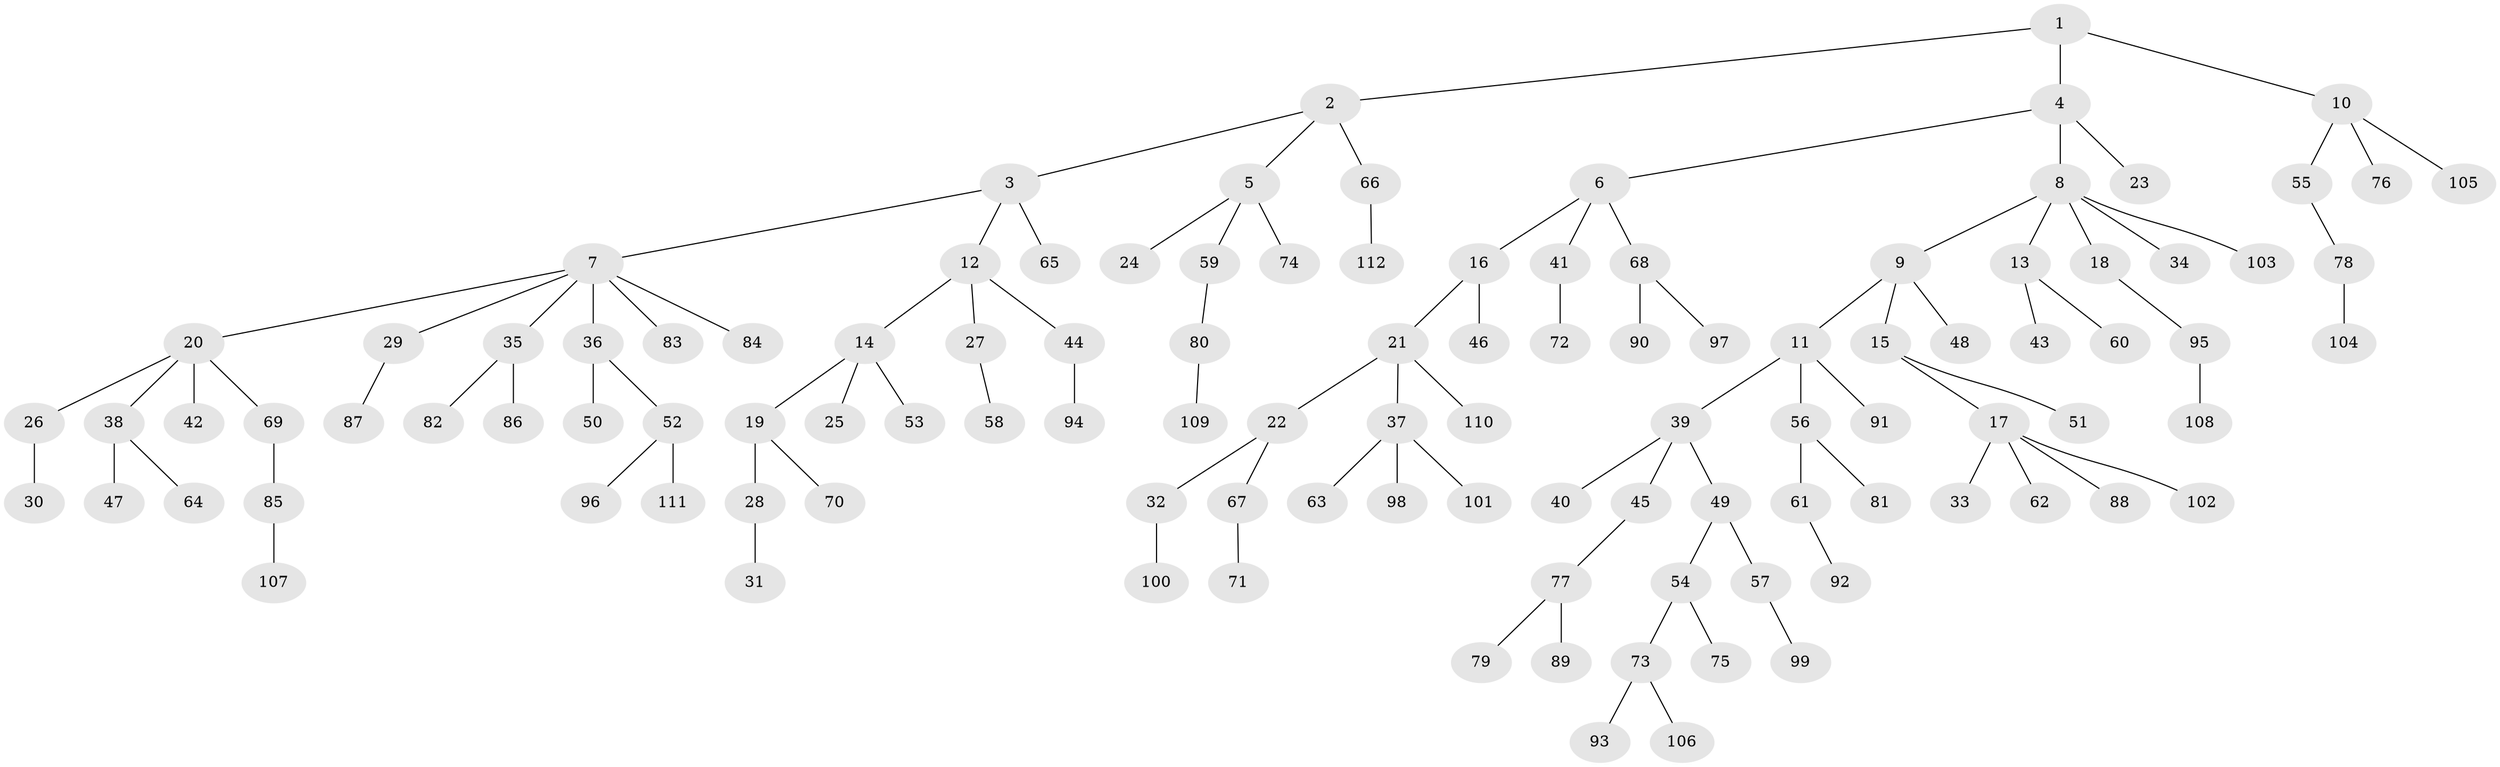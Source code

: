 // Generated by graph-tools (version 1.1) at 2025/11/02/27/25 16:11:24]
// undirected, 112 vertices, 111 edges
graph export_dot {
graph [start="1"]
  node [color=gray90,style=filled];
  1;
  2;
  3;
  4;
  5;
  6;
  7;
  8;
  9;
  10;
  11;
  12;
  13;
  14;
  15;
  16;
  17;
  18;
  19;
  20;
  21;
  22;
  23;
  24;
  25;
  26;
  27;
  28;
  29;
  30;
  31;
  32;
  33;
  34;
  35;
  36;
  37;
  38;
  39;
  40;
  41;
  42;
  43;
  44;
  45;
  46;
  47;
  48;
  49;
  50;
  51;
  52;
  53;
  54;
  55;
  56;
  57;
  58;
  59;
  60;
  61;
  62;
  63;
  64;
  65;
  66;
  67;
  68;
  69;
  70;
  71;
  72;
  73;
  74;
  75;
  76;
  77;
  78;
  79;
  80;
  81;
  82;
  83;
  84;
  85;
  86;
  87;
  88;
  89;
  90;
  91;
  92;
  93;
  94;
  95;
  96;
  97;
  98;
  99;
  100;
  101;
  102;
  103;
  104;
  105;
  106;
  107;
  108;
  109;
  110;
  111;
  112;
  1 -- 2;
  1 -- 4;
  1 -- 10;
  2 -- 3;
  2 -- 5;
  2 -- 66;
  3 -- 7;
  3 -- 12;
  3 -- 65;
  4 -- 6;
  4 -- 8;
  4 -- 23;
  5 -- 24;
  5 -- 59;
  5 -- 74;
  6 -- 16;
  6 -- 41;
  6 -- 68;
  7 -- 20;
  7 -- 29;
  7 -- 35;
  7 -- 36;
  7 -- 83;
  7 -- 84;
  8 -- 9;
  8 -- 13;
  8 -- 18;
  8 -- 34;
  8 -- 103;
  9 -- 11;
  9 -- 15;
  9 -- 48;
  10 -- 55;
  10 -- 76;
  10 -- 105;
  11 -- 39;
  11 -- 56;
  11 -- 91;
  12 -- 14;
  12 -- 27;
  12 -- 44;
  13 -- 43;
  13 -- 60;
  14 -- 19;
  14 -- 25;
  14 -- 53;
  15 -- 17;
  15 -- 51;
  16 -- 21;
  16 -- 46;
  17 -- 33;
  17 -- 62;
  17 -- 88;
  17 -- 102;
  18 -- 95;
  19 -- 28;
  19 -- 70;
  20 -- 26;
  20 -- 38;
  20 -- 42;
  20 -- 69;
  21 -- 22;
  21 -- 37;
  21 -- 110;
  22 -- 32;
  22 -- 67;
  26 -- 30;
  27 -- 58;
  28 -- 31;
  29 -- 87;
  32 -- 100;
  35 -- 82;
  35 -- 86;
  36 -- 50;
  36 -- 52;
  37 -- 63;
  37 -- 98;
  37 -- 101;
  38 -- 47;
  38 -- 64;
  39 -- 40;
  39 -- 45;
  39 -- 49;
  41 -- 72;
  44 -- 94;
  45 -- 77;
  49 -- 54;
  49 -- 57;
  52 -- 96;
  52 -- 111;
  54 -- 73;
  54 -- 75;
  55 -- 78;
  56 -- 61;
  56 -- 81;
  57 -- 99;
  59 -- 80;
  61 -- 92;
  66 -- 112;
  67 -- 71;
  68 -- 90;
  68 -- 97;
  69 -- 85;
  73 -- 93;
  73 -- 106;
  77 -- 79;
  77 -- 89;
  78 -- 104;
  80 -- 109;
  85 -- 107;
  95 -- 108;
}
